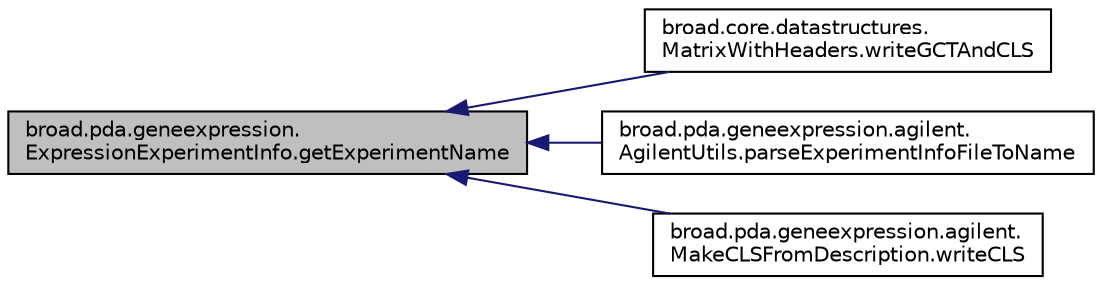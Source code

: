 digraph "broad.pda.geneexpression.ExpressionExperimentInfo.getExperimentName"
{
  edge [fontname="Helvetica",fontsize="10",labelfontname="Helvetica",labelfontsize="10"];
  node [fontname="Helvetica",fontsize="10",shape=record];
  rankdir="LR";
  Node1 [label="broad.pda.geneexpression.\lExpressionExperimentInfo.getExperimentName",height=0.2,width=0.4,color="black", fillcolor="grey75", style="filled" fontcolor="black"];
  Node1 -> Node2 [dir="back",color="midnightblue",fontsize="10",style="solid"];
  Node2 [label="broad.core.datastructures.\lMatrixWithHeaders.writeGCTAndCLS",height=0.2,width=0.4,color="black", fillcolor="white", style="filled",URL="$classbroad_1_1core_1_1datastructures_1_1_matrix_with_headers.html#aa28bfab0f295ca1d0fb8ccce3ecb57af"];
  Node1 -> Node3 [dir="back",color="midnightblue",fontsize="10",style="solid"];
  Node3 [label="broad.pda.geneexpression.agilent.\lAgilentUtils.parseExperimentInfoFileToName",height=0.2,width=0.4,color="black", fillcolor="white", style="filled",URL="$classbroad_1_1pda_1_1geneexpression_1_1agilent_1_1_agilent_utils.html#a3e300f596a020c256f6f430137fb5b16"];
  Node1 -> Node4 [dir="back",color="midnightblue",fontsize="10",style="solid"];
  Node4 [label="broad.pda.geneexpression.agilent.\lMakeCLSFromDescription.writeCLS",height=0.2,width=0.4,color="black", fillcolor="white", style="filled",URL="$classbroad_1_1pda_1_1geneexpression_1_1agilent_1_1_make_c_l_s_from_description.html#aa77468aac139f8a1e0a19ea7ce5f7ecc"];
}
